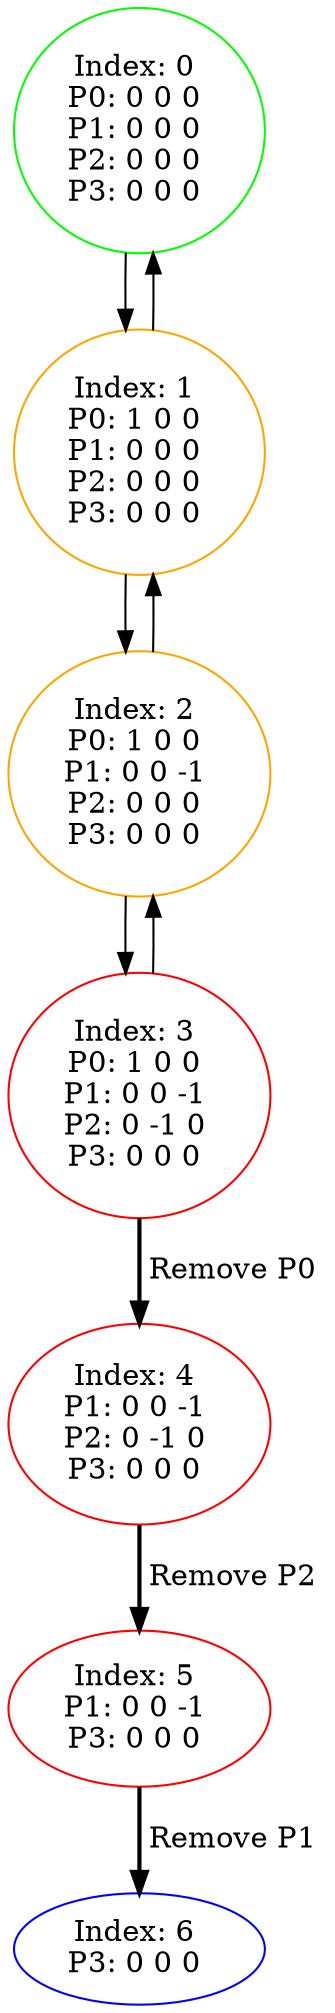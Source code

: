 digraph G {
color = "black"
0[label = "Index: 0 
P0: 0 0 0 
P1: 0 0 0 
P2: 0 0 0 
P3: 0 0 0 
", color = "green"]
1[label = "Index: 1 
P0: 1 0 0 
P1: 0 0 0 
P2: 0 0 0 
P3: 0 0 0 
", color = "orange"]
2[label = "Index: 2 
P0: 1 0 0 
P1: 0 0 -1 
P2: 0 0 0 
P3: 0 0 0 
", color = "orange"]
3[label = "Index: 3 
P0: 1 0 0 
P1: 0 0 -1 
P2: 0 -1 0 
P3: 0 0 0 
", color = "red"]
4[label = "Index: 4 
P1: 0 0 -1 
P2: 0 -1 0 
P3: 0 0 0 
", color = "red"]
5[label = "Index: 5 
P1: 0 0 -1 
P3: 0 0 0 
", color = "red"]
6[label = "Index: 6 
P3: 0 0 0 
", color = "blue"]
0 -> 1

1 -> 0
1 -> 2

2 -> 1
2 -> 3

3 -> 2
3 -> 4[style=bold label=" Remove P0 "];


4 -> 5[style=bold label=" Remove P2 "];


5 -> 6[style=bold label=" Remove P1 "];


}
